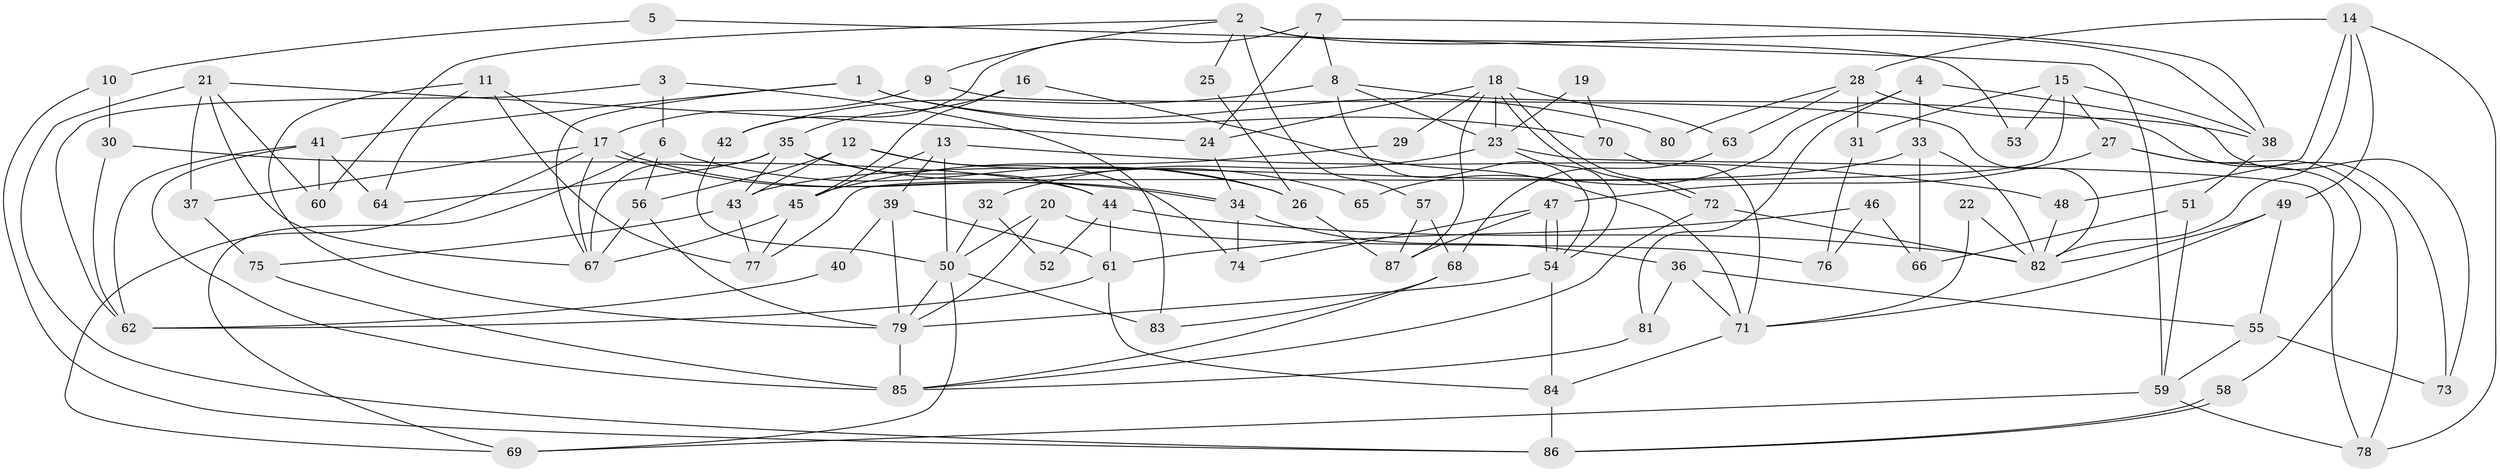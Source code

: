 // coarse degree distribution, {7: 0.07547169811320754, 4: 0.2830188679245283, 3: 0.11320754716981132, 5: 0.20754716981132076, 6: 0.16981132075471697, 8: 0.03773584905660377, 2: 0.07547169811320754, 10: 0.018867924528301886, 11: 0.018867924528301886}
// Generated by graph-tools (version 1.1) at 2025/37/03/04/25 23:37:04]
// undirected, 87 vertices, 174 edges
graph export_dot {
  node [color=gray90,style=filled];
  1;
  2;
  3;
  4;
  5;
  6;
  7;
  8;
  9;
  10;
  11;
  12;
  13;
  14;
  15;
  16;
  17;
  18;
  19;
  20;
  21;
  22;
  23;
  24;
  25;
  26;
  27;
  28;
  29;
  30;
  31;
  32;
  33;
  34;
  35;
  36;
  37;
  38;
  39;
  40;
  41;
  42;
  43;
  44;
  45;
  46;
  47;
  48;
  49;
  50;
  51;
  52;
  53;
  54;
  55;
  56;
  57;
  58;
  59;
  60;
  61;
  62;
  63;
  64;
  65;
  66;
  67;
  68;
  69;
  70;
  71;
  72;
  73;
  74;
  75;
  76;
  77;
  78;
  79;
  80;
  81;
  82;
  83;
  84;
  85;
  86;
  87;
  1 -- 67;
  1 -- 41;
  1 -- 70;
  1 -- 80;
  2 -- 60;
  2 -- 9;
  2 -- 25;
  2 -- 38;
  2 -- 53;
  2 -- 57;
  3 -- 6;
  3 -- 62;
  3 -- 83;
  4 -- 33;
  4 -- 81;
  4 -- 65;
  4 -- 73;
  5 -- 59;
  5 -- 10;
  6 -- 69;
  6 -- 26;
  6 -- 56;
  7 -- 24;
  7 -- 8;
  7 -- 38;
  7 -- 42;
  8 -- 54;
  8 -- 23;
  8 -- 42;
  8 -- 73;
  9 -- 17;
  9 -- 82;
  10 -- 86;
  10 -- 30;
  11 -- 17;
  11 -- 79;
  11 -- 64;
  11 -- 77;
  12 -- 74;
  12 -- 56;
  12 -- 26;
  12 -- 43;
  13 -- 48;
  13 -- 50;
  13 -- 39;
  13 -- 45;
  14 -- 78;
  14 -- 49;
  14 -- 28;
  14 -- 48;
  14 -- 82;
  15 -- 77;
  15 -- 38;
  15 -- 27;
  15 -- 31;
  15 -- 53;
  16 -- 45;
  16 -- 35;
  16 -- 71;
  17 -- 67;
  17 -- 34;
  17 -- 34;
  17 -- 37;
  17 -- 69;
  18 -- 72;
  18 -- 72;
  18 -- 87;
  18 -- 23;
  18 -- 24;
  18 -- 29;
  18 -- 63;
  19 -- 70;
  19 -- 23;
  20 -- 79;
  20 -- 50;
  20 -- 76;
  21 -- 86;
  21 -- 37;
  21 -- 24;
  21 -- 60;
  21 -- 67;
  22 -- 82;
  22 -- 71;
  23 -- 54;
  23 -- 32;
  23 -- 78;
  24 -- 34;
  25 -- 26;
  26 -- 87;
  27 -- 78;
  27 -- 47;
  27 -- 58;
  28 -- 38;
  28 -- 31;
  28 -- 63;
  28 -- 80;
  29 -- 45;
  30 -- 62;
  30 -- 44;
  31 -- 76;
  32 -- 50;
  32 -- 52;
  33 -- 82;
  33 -- 43;
  33 -- 66;
  34 -- 36;
  34 -- 74;
  35 -- 43;
  35 -- 44;
  35 -- 64;
  35 -- 65;
  35 -- 67;
  36 -- 71;
  36 -- 55;
  36 -- 81;
  37 -- 75;
  38 -- 51;
  39 -- 79;
  39 -- 40;
  39 -- 61;
  40 -- 62;
  41 -- 64;
  41 -- 85;
  41 -- 60;
  41 -- 62;
  42 -- 50;
  43 -- 77;
  43 -- 75;
  44 -- 61;
  44 -- 82;
  44 -- 52;
  45 -- 67;
  45 -- 77;
  46 -- 66;
  46 -- 76;
  46 -- 61;
  47 -- 54;
  47 -- 54;
  47 -- 74;
  47 -- 87;
  48 -- 82;
  49 -- 82;
  49 -- 55;
  49 -- 71;
  50 -- 79;
  50 -- 69;
  50 -- 83;
  51 -- 59;
  51 -- 66;
  54 -- 84;
  54 -- 79;
  55 -- 73;
  55 -- 59;
  56 -- 67;
  56 -- 79;
  57 -- 68;
  57 -- 87;
  58 -- 86;
  58 -- 86;
  59 -- 69;
  59 -- 78;
  61 -- 62;
  61 -- 84;
  63 -- 68;
  68 -- 83;
  68 -- 85;
  70 -- 71;
  71 -- 84;
  72 -- 85;
  72 -- 82;
  75 -- 85;
  79 -- 85;
  81 -- 85;
  84 -- 86;
}
